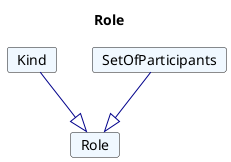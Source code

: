 @startuml
Title Role 

Card Role #F0F8FF [
Role
]
Card Kind #F0F8FF [
Kind
]
Kind --|> Role  #00008B 
Card SetOfParticipants #F0F8FF [
SetOfParticipants
]
SetOfParticipants --|> Role  #00008B 
@enduml